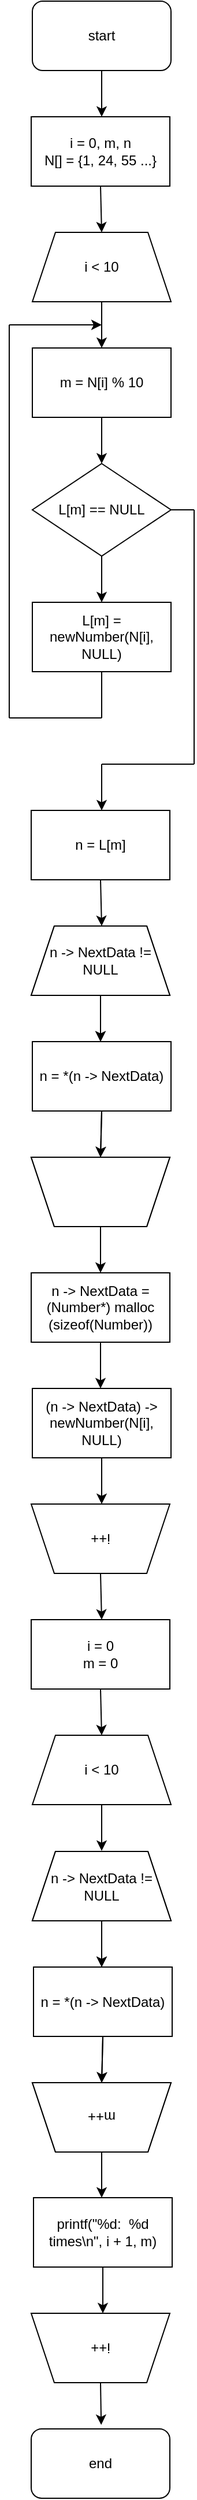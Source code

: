 <mxfile version="20.0.1" type="device"><diagram id="C5RBs43oDa-KdzZeNtuy" name="Page-1"><mxGraphModel dx="527" dy="593" grid="1" gridSize="10" guides="1" tooltips="1" connect="1" arrows="1" fold="1" page="1" pageScale="1" pageWidth="827" pageHeight="1169" math="0" shadow="0"><root><mxCell id="WIyWlLk6GJQsqaUBKTNV-0"/><mxCell id="WIyWlLk6GJQsqaUBKTNV-1" parent="WIyWlLk6GJQsqaUBKTNV-0"/><mxCell id="nlcsy1Wx8HduB6Yw27BA-4" value="start" style="rounded=1;whiteSpace=wrap;html=1;" parent="WIyWlLk6GJQsqaUBKTNV-1" vertex="1"><mxGeometry x="220" y="20" width="120" height="60" as="geometry"/></mxCell><mxCell id="nlcsy1Wx8HduB6Yw27BA-5" value="" style="endArrow=classic;html=1;rounded=0;exitX=0.5;exitY=1;exitDx=0;exitDy=0;" parent="WIyWlLk6GJQsqaUBKTNV-1" source="nlcsy1Wx8HduB6Yw27BA-4" edge="1"><mxGeometry width="50" height="50" relative="1" as="geometry"><mxPoint x="290" y="150" as="sourcePoint"/><mxPoint x="280" y="120" as="targetPoint"/></mxGeometry></mxCell><mxCell id="nlcsy1Wx8HduB6Yw27BA-7" value="i = 0, m, n&lt;br&gt;N[] = {1, 24, 55 ...}" style="rounded=0;whiteSpace=wrap;html=1;" parent="WIyWlLk6GJQsqaUBKTNV-1" vertex="1"><mxGeometry x="219" y="120" width="120" height="60" as="geometry"/></mxCell><mxCell id="nlcsy1Wx8HduB6Yw27BA-8" value="" style="endArrow=classic;html=1;rounded=0;exitX=0.5;exitY=1;exitDx=0;exitDy=0;" parent="WIyWlLk6GJQsqaUBKTNV-1" source="nlcsy1Wx8HduB6Yw27BA-7" edge="1"><mxGeometry width="50" height="50" relative="1" as="geometry"><mxPoint x="290" y="270" as="sourcePoint"/><mxPoint x="280" y="220" as="targetPoint"/></mxGeometry></mxCell><mxCell id="nlcsy1Wx8HduB6Yw27BA-9" value="i &amp;lt; 10" style="shape=trapezoid;perimeter=trapezoidPerimeter;whiteSpace=wrap;html=1;fixedSize=1;" parent="WIyWlLk6GJQsqaUBKTNV-1" vertex="1"><mxGeometry x="220" y="220" width="120" height="60" as="geometry"/></mxCell><mxCell id="nlcsy1Wx8HduB6Yw27BA-10" value="m = N[i] % 10" style="rounded=0;whiteSpace=wrap;html=1;" parent="WIyWlLk6GJQsqaUBKTNV-1" vertex="1"><mxGeometry x="220" y="320" width="120" height="60" as="geometry"/></mxCell><mxCell id="nlcsy1Wx8HduB6Yw27BA-11" value="" style="endArrow=classic;html=1;rounded=0;exitX=0.5;exitY=1;exitDx=0;exitDy=0;entryX=0.5;entryY=0;entryDx=0;entryDy=0;" parent="WIyWlLk6GJQsqaUBKTNV-1" source="nlcsy1Wx8HduB6Yw27BA-9" target="nlcsy1Wx8HduB6Yw27BA-10" edge="1"><mxGeometry width="50" height="50" relative="1" as="geometry"><mxPoint x="290" y="390" as="sourcePoint"/><mxPoint x="340" y="340" as="targetPoint"/></mxGeometry></mxCell><mxCell id="nlcsy1Wx8HduB6Yw27BA-12" value="L[m] == NULL" style="rhombus;whiteSpace=wrap;html=1;" parent="WIyWlLk6GJQsqaUBKTNV-1" vertex="1"><mxGeometry x="220" y="420" width="120" height="80" as="geometry"/></mxCell><mxCell id="nlcsy1Wx8HduB6Yw27BA-13" value="" style="endArrow=classic;html=1;rounded=0;exitX=0.5;exitY=1;exitDx=0;exitDy=0;entryX=0.5;entryY=0;entryDx=0;entryDy=0;" parent="WIyWlLk6GJQsqaUBKTNV-1" source="nlcsy1Wx8HduB6Yw27BA-10" target="nlcsy1Wx8HduB6Yw27BA-12" edge="1"><mxGeometry width="50" height="50" relative="1" as="geometry"><mxPoint x="290" y="400" as="sourcePoint"/><mxPoint x="340" y="350" as="targetPoint"/></mxGeometry></mxCell><mxCell id="nlcsy1Wx8HduB6Yw27BA-14" value="" style="endArrow=classic;html=1;rounded=0;exitX=0.5;exitY=1;exitDx=0;exitDy=0;" parent="WIyWlLk6GJQsqaUBKTNV-1" source="nlcsy1Wx8HduB6Yw27BA-12" edge="1"><mxGeometry width="50" height="50" relative="1" as="geometry"><mxPoint x="290" y="590" as="sourcePoint"/><mxPoint x="280" y="540" as="targetPoint"/></mxGeometry></mxCell><mxCell id="nlcsy1Wx8HduB6Yw27BA-15" value="&lt;font style=&quot;font-size: 12px;&quot;&gt;L[m] = &lt;font style=&quot;font-size: 12px;&quot;&gt;newNumber(N[i], NULL)&lt;/font&gt;&lt;/font&gt;" style="rounded=0;whiteSpace=wrap;html=1;" parent="WIyWlLk6GJQsqaUBKTNV-1" vertex="1"><mxGeometry x="220" y="540" width="120" height="60" as="geometry"/></mxCell><mxCell id="nlcsy1Wx8HduB6Yw27BA-17" value="" style="endArrow=none;html=1;rounded=0;fontSize=12;entryX=0.5;entryY=1;entryDx=0;entryDy=0;" parent="WIyWlLk6GJQsqaUBKTNV-1" target="nlcsy1Wx8HduB6Yw27BA-15" edge="1"><mxGeometry width="50" height="50" relative="1" as="geometry"><mxPoint x="280" y="640" as="sourcePoint"/><mxPoint x="310" y="440" as="targetPoint"/></mxGeometry></mxCell><mxCell id="nlcsy1Wx8HduB6Yw27BA-18" value="" style="endArrow=none;html=1;rounded=0;fontSize=12;" parent="WIyWlLk6GJQsqaUBKTNV-1" edge="1"><mxGeometry width="50" height="50" relative="1" as="geometry"><mxPoint x="200" y="640" as="sourcePoint"/><mxPoint x="280" y="640" as="targetPoint"/></mxGeometry></mxCell><mxCell id="nlcsy1Wx8HduB6Yw27BA-19" value="" style="endArrow=none;html=1;rounded=0;fontSize=12;" parent="WIyWlLk6GJQsqaUBKTNV-1" edge="1"><mxGeometry width="50" height="50" relative="1" as="geometry"><mxPoint x="200" y="640" as="sourcePoint"/><mxPoint x="200" y="300" as="targetPoint"/></mxGeometry></mxCell><mxCell id="nlcsy1Wx8HduB6Yw27BA-20" value="" style="endArrow=classic;html=1;rounded=0;fontSize=12;" parent="WIyWlLk6GJQsqaUBKTNV-1" edge="1"><mxGeometry width="50" height="50" relative="1" as="geometry"><mxPoint x="200" y="300" as="sourcePoint"/><mxPoint x="280" y="300" as="targetPoint"/></mxGeometry></mxCell><mxCell id="nlcsy1Wx8HduB6Yw27BA-22" value="" style="endArrow=none;html=1;rounded=0;fontSize=12;exitX=1;exitY=0.5;exitDx=0;exitDy=0;" parent="WIyWlLk6GJQsqaUBKTNV-1" source="nlcsy1Wx8HduB6Yw27BA-12" edge="1"><mxGeometry width="50" height="50" relative="1" as="geometry"><mxPoint x="320" y="550" as="sourcePoint"/><mxPoint x="360" y="460" as="targetPoint"/></mxGeometry></mxCell><mxCell id="nlcsy1Wx8HduB6Yw27BA-23" value="" style="endArrow=none;html=1;rounded=0;fontSize=12;" parent="WIyWlLk6GJQsqaUBKTNV-1" edge="1"><mxGeometry width="50" height="50" relative="1" as="geometry"><mxPoint x="360" y="680" as="sourcePoint"/><mxPoint x="360" y="460" as="targetPoint"/></mxGeometry></mxCell><mxCell id="nlcsy1Wx8HduB6Yw27BA-24" value="" style="endArrow=none;html=1;rounded=0;fontSize=12;" parent="WIyWlLk6GJQsqaUBKTNV-1" edge="1"><mxGeometry width="50" height="50" relative="1" as="geometry"><mxPoint x="280" y="680" as="sourcePoint"/><mxPoint x="360" y="680" as="targetPoint"/></mxGeometry></mxCell><mxCell id="nlcsy1Wx8HduB6Yw27BA-25" value="" style="endArrow=classic;html=1;rounded=0;fontSize=12;" parent="WIyWlLk6GJQsqaUBKTNV-1" edge="1"><mxGeometry width="50" height="50" relative="1" as="geometry"><mxPoint x="280" y="680" as="sourcePoint"/><mxPoint x="280" y="720" as="targetPoint"/></mxGeometry></mxCell><mxCell id="nlcsy1Wx8HduB6Yw27BA-26" value="n = L[m]" style="rounded=0;whiteSpace=wrap;html=1;fontSize=12;" parent="WIyWlLk6GJQsqaUBKTNV-1" vertex="1"><mxGeometry x="219" y="720" width="120" height="60" as="geometry"/></mxCell><mxCell id="nlcsy1Wx8HduB6Yw27BA-27" value="" style="endArrow=classic;html=1;rounded=0;fontSize=12;exitX=0.5;exitY=1;exitDx=0;exitDy=0;" parent="WIyWlLk6GJQsqaUBKTNV-1" source="nlcsy1Wx8HduB6Yw27BA-26" edge="1"><mxGeometry width="50" height="50" relative="1" as="geometry"><mxPoint x="290" y="850" as="sourcePoint"/><mxPoint x="280" y="820" as="targetPoint"/></mxGeometry></mxCell><mxCell id="nlcsy1Wx8HduB6Yw27BA-28" value="n -&amp;gt; NextData != NULL" style="shape=trapezoid;perimeter=trapezoidPerimeter;whiteSpace=wrap;html=1;fixedSize=1;fontSize=12;" parent="WIyWlLk6GJQsqaUBKTNV-1" vertex="1"><mxGeometry x="219" y="820" width="120" height="60" as="geometry"/></mxCell><mxCell id="nlcsy1Wx8HduB6Yw27BA-29" value="" style="endArrow=classic;html=1;rounded=0;fontSize=12;exitX=0.5;exitY=1;exitDx=0;exitDy=0;" parent="WIyWlLk6GJQsqaUBKTNV-1" source="nlcsy1Wx8HduB6Yw27BA-28" edge="1"><mxGeometry width="50" height="50" relative="1" as="geometry"><mxPoint x="290" y="860" as="sourcePoint"/><mxPoint x="279" y="920" as="targetPoint"/></mxGeometry></mxCell><mxCell id="nlcsy1Wx8HduB6Yw27BA-30" value="n = *(n -&amp;gt; NextData)" style="rounded=0;whiteSpace=wrap;html=1;fontSize=12;" parent="WIyWlLk6GJQsqaUBKTNV-1" vertex="1"><mxGeometry x="220" y="920" width="120" height="60" as="geometry"/></mxCell><mxCell id="nlcsy1Wx8HduB6Yw27BA-31" value="" style="shape=trapezoid;perimeter=trapezoidPerimeter;whiteSpace=wrap;html=1;fixedSize=1;fontSize=12;rotation=-180;" parent="WIyWlLk6GJQsqaUBKTNV-1" vertex="1"><mxGeometry x="219" y="1020" width="120" height="60" as="geometry"/></mxCell><mxCell id="nlcsy1Wx8HduB6Yw27BA-32" value="" style="endArrow=classic;html=1;rounded=0;fontSize=12;exitX=0.5;exitY=1;exitDx=0;exitDy=0;entryX=0.5;entryY=1;entryDx=0;entryDy=0;" parent="WIyWlLk6GJQsqaUBKTNV-1" source="nlcsy1Wx8HduB6Yw27BA-30" target="nlcsy1Wx8HduB6Yw27BA-31" edge="1"><mxGeometry width="50" height="50" relative="1" as="geometry"><mxPoint x="290" y="890" as="sourcePoint"/><mxPoint x="340" y="840" as="targetPoint"/></mxGeometry></mxCell><mxCell id="nlcsy1Wx8HduB6Yw27BA-33" value="" style="endArrow=classic;html=1;rounded=0;fontSize=12;exitX=0.5;exitY=0;exitDx=0;exitDy=0;" parent="WIyWlLk6GJQsqaUBKTNV-1" source="nlcsy1Wx8HduB6Yw27BA-31" edge="1"><mxGeometry width="50" height="50" relative="1" as="geometry"><mxPoint x="240" y="1050" as="sourcePoint"/><mxPoint x="279" y="1120" as="targetPoint"/></mxGeometry></mxCell><mxCell id="nlcsy1Wx8HduB6Yw27BA-34" value="n -&amp;gt; NextData = (Number*) malloc (sizeof(Number))" style="rounded=0;whiteSpace=wrap;html=1;fontSize=12;" parent="WIyWlLk6GJQsqaUBKTNV-1" vertex="1"><mxGeometry x="219" y="1120" width="120" height="60" as="geometry"/></mxCell><mxCell id="nlcsy1Wx8HduB6Yw27BA-35" value="" style="endArrow=classic;html=1;rounded=0;fontSize=12;exitX=0.5;exitY=1;exitDx=0;exitDy=0;" parent="WIyWlLk6GJQsqaUBKTNV-1" source="nlcsy1Wx8HduB6Yw27BA-34" edge="1"><mxGeometry width="50" height="50" relative="1" as="geometry"><mxPoint x="240" y="1300" as="sourcePoint"/><mxPoint x="279" y="1220" as="targetPoint"/></mxGeometry></mxCell><mxCell id="nlcsy1Wx8HduB6Yw27BA-36" value="(n -&amp;gt; NextData) -&amp;gt; newNumber(N[i], NULL)" style="rounded=0;whiteSpace=wrap;html=1;fontSize=12;" parent="WIyWlLk6GJQsqaUBKTNV-1" vertex="1"><mxGeometry x="220" y="1220" width="120" height="60" as="geometry"/></mxCell><mxCell id="nlcsy1Wx8HduB6Yw27BA-37" value="" style="endArrow=classic;html=1;rounded=0;fontSize=12;exitX=0.5;exitY=1;exitDx=0;exitDy=0;" parent="WIyWlLk6GJQsqaUBKTNV-1" source="nlcsy1Wx8HduB6Yw27BA-36" edge="1"><mxGeometry width="50" height="50" relative="1" as="geometry"><mxPoint x="160" y="1450" as="sourcePoint"/><mxPoint x="280" y="1320" as="targetPoint"/></mxGeometry></mxCell><mxCell id="nlcsy1Wx8HduB6Yw27BA-38" value="i++" style="shape=trapezoid;perimeter=trapezoidPerimeter;whiteSpace=wrap;html=1;fixedSize=1;fontSize=12;rotation=-180;" parent="WIyWlLk6GJQsqaUBKTNV-1" vertex="1"><mxGeometry x="219" y="1320" width="120" height="60" as="geometry"/></mxCell><mxCell id="nlcsy1Wx8HduB6Yw27BA-39" value="" style="endArrow=classic;html=1;rounded=0;fontSize=12;exitX=0.5;exitY=0;exitDx=0;exitDy=0;" parent="WIyWlLk6GJQsqaUBKTNV-1" source="nlcsy1Wx8HduB6Yw27BA-38" edge="1"><mxGeometry width="50" height="50" relative="1" as="geometry"><mxPoint x="230" y="1570" as="sourcePoint"/><mxPoint x="280" y="1420" as="targetPoint"/></mxGeometry></mxCell><mxCell id="nlcsy1Wx8HduB6Yw27BA-40" value="end" style="rounded=1;whiteSpace=wrap;html=1;fontSize=12;" parent="WIyWlLk6GJQsqaUBKTNV-1" vertex="1"><mxGeometry x="219" y="2120" width="120" height="60" as="geometry"/></mxCell><mxCell id="nlcsy1Wx8HduB6Yw27BA-41" value="i &amp;lt; 10" style="shape=trapezoid;perimeter=trapezoidPerimeter;whiteSpace=wrap;html=1;fixedSize=1;fontSize=12;" parent="WIyWlLk6GJQsqaUBKTNV-1" vertex="1"><mxGeometry x="220" y="1520" width="120" height="60" as="geometry"/></mxCell><mxCell id="nlcsy1Wx8HduB6Yw27BA-42" value="i = 0&lt;br&gt;m = 0" style="rounded=0;whiteSpace=wrap;html=1;fontSize=12;" parent="WIyWlLk6GJQsqaUBKTNV-1" vertex="1"><mxGeometry x="219" y="1420" width="120" height="60" as="geometry"/></mxCell><mxCell id="nlcsy1Wx8HduB6Yw27BA-43" value="" style="endArrow=classic;html=1;rounded=0;fontSize=12;exitX=0.5;exitY=1;exitDx=0;exitDy=0;entryX=0.5;entryY=0;entryDx=0;entryDy=0;" parent="WIyWlLk6GJQsqaUBKTNV-1" source="nlcsy1Wx8HduB6Yw27BA-42" target="nlcsy1Wx8HduB6Yw27BA-41" edge="1"><mxGeometry width="50" height="50" relative="1" as="geometry"><mxPoint x="160" y="1500" as="sourcePoint"/><mxPoint x="210" y="1450" as="targetPoint"/></mxGeometry></mxCell><mxCell id="nlcsy1Wx8HduB6Yw27BA-44" value="" style="endArrow=classic;html=1;rounded=0;fontSize=12;exitX=0.5;exitY=1;exitDx=0;exitDy=0;" parent="WIyWlLk6GJQsqaUBKTNV-1" source="nlcsy1Wx8HduB6Yw27BA-41" edge="1"><mxGeometry width="50" height="50" relative="1" as="geometry"><mxPoint x="240" y="1640" as="sourcePoint"/><mxPoint x="280" y="1620" as="targetPoint"/></mxGeometry></mxCell><mxCell id="nlcsy1Wx8HduB6Yw27BA-45" value="n -&amp;gt; NextData != NULL" style="shape=trapezoid;perimeter=trapezoidPerimeter;whiteSpace=wrap;html=1;fixedSize=1;fontSize=12;" parent="WIyWlLk6GJQsqaUBKTNV-1" vertex="1"><mxGeometry x="219" y="820" width="120" height="60" as="geometry"/></mxCell><mxCell id="nlcsy1Wx8HduB6Yw27BA-46" value="" style="endArrow=classic;html=1;rounded=0;fontSize=12;exitX=0.5;exitY=1;exitDx=0;exitDy=0;" parent="WIyWlLk6GJQsqaUBKTNV-1" source="nlcsy1Wx8HduB6Yw27BA-45" edge="1"><mxGeometry width="50" height="50" relative="1" as="geometry"><mxPoint x="290" y="860" as="sourcePoint"/><mxPoint x="279" y="920" as="targetPoint"/></mxGeometry></mxCell><mxCell id="nlcsy1Wx8HduB6Yw27BA-47" value="n = *(n -&amp;gt; NextData)" style="rounded=0;whiteSpace=wrap;html=1;fontSize=12;" parent="WIyWlLk6GJQsqaUBKTNV-1" vertex="1"><mxGeometry x="220" y="920" width="120" height="60" as="geometry"/></mxCell><mxCell id="nlcsy1Wx8HduB6Yw27BA-48" value="" style="shape=trapezoid;perimeter=trapezoidPerimeter;whiteSpace=wrap;html=1;fixedSize=1;fontSize=12;rotation=-180;" parent="WIyWlLk6GJQsqaUBKTNV-1" vertex="1"><mxGeometry x="219" y="1020" width="120" height="60" as="geometry"/></mxCell><mxCell id="nlcsy1Wx8HduB6Yw27BA-49" value="" style="endArrow=classic;html=1;rounded=0;fontSize=12;exitX=0.5;exitY=1;exitDx=0;exitDy=0;entryX=0.5;entryY=1;entryDx=0;entryDy=0;" parent="WIyWlLk6GJQsqaUBKTNV-1" source="nlcsy1Wx8HduB6Yw27BA-47" target="nlcsy1Wx8HduB6Yw27BA-48" edge="1"><mxGeometry width="50" height="50" relative="1" as="geometry"><mxPoint x="290" y="890" as="sourcePoint"/><mxPoint x="340" y="840" as="targetPoint"/></mxGeometry></mxCell><mxCell id="zAApVmKiNVQ7yjs7HUdN-0" value="n -&amp;gt; NextData != NULL" style="shape=trapezoid;perimeter=trapezoidPerimeter;whiteSpace=wrap;html=1;fixedSize=1;fontSize=12;" vertex="1" parent="WIyWlLk6GJQsqaUBKTNV-1"><mxGeometry x="220" y="1620.5" width="120" height="60" as="geometry"/></mxCell><mxCell id="zAApVmKiNVQ7yjs7HUdN-1" value="" style="endArrow=classic;html=1;rounded=0;fontSize=12;exitX=0.5;exitY=1;exitDx=0;exitDy=0;" edge="1" parent="WIyWlLk6GJQsqaUBKTNV-1" source="zAApVmKiNVQ7yjs7HUdN-0"><mxGeometry width="50" height="50" relative="1" as="geometry"><mxPoint x="291" y="1660.5" as="sourcePoint"/><mxPoint x="280" y="1720.5" as="targetPoint"/></mxGeometry></mxCell><mxCell id="zAApVmKiNVQ7yjs7HUdN-2" value="n = *(n -&amp;gt; NextData)" style="rounded=0;whiteSpace=wrap;html=1;fontSize=12;" vertex="1" parent="WIyWlLk6GJQsqaUBKTNV-1"><mxGeometry x="221" y="1720.5" width="120" height="60" as="geometry"/></mxCell><mxCell id="zAApVmKiNVQ7yjs7HUdN-3" value="" style="shape=trapezoid;perimeter=trapezoidPerimeter;whiteSpace=wrap;html=1;fixedSize=1;fontSize=12;rotation=-180;" vertex="1" parent="WIyWlLk6GJQsqaUBKTNV-1"><mxGeometry x="220" y="1820.5" width="120" height="60" as="geometry"/></mxCell><mxCell id="zAApVmKiNVQ7yjs7HUdN-4" value="" style="endArrow=classic;html=1;rounded=0;fontSize=12;exitX=0.5;exitY=1;exitDx=0;exitDy=0;entryX=0.5;entryY=1;entryDx=0;entryDy=0;" edge="1" parent="WIyWlLk6GJQsqaUBKTNV-1" source="zAApVmKiNVQ7yjs7HUdN-2" target="zAApVmKiNVQ7yjs7HUdN-3"><mxGeometry width="50" height="50" relative="1" as="geometry"><mxPoint x="291" y="1690.5" as="sourcePoint"/><mxPoint x="341" y="1640.5" as="targetPoint"/></mxGeometry></mxCell><mxCell id="zAApVmKiNVQ7yjs7HUdN-5" value="n -&amp;gt; NextData != NULL" style="shape=trapezoid;perimeter=trapezoidPerimeter;whiteSpace=wrap;html=1;fixedSize=1;fontSize=12;" vertex="1" parent="WIyWlLk6GJQsqaUBKTNV-1"><mxGeometry x="220" y="1620.5" width="120" height="60" as="geometry"/></mxCell><mxCell id="zAApVmKiNVQ7yjs7HUdN-6" value="" style="endArrow=classic;html=1;rounded=0;fontSize=12;exitX=0.5;exitY=1;exitDx=0;exitDy=0;" edge="1" parent="WIyWlLk6GJQsqaUBKTNV-1" source="zAApVmKiNVQ7yjs7HUdN-5"><mxGeometry width="50" height="50" relative="1" as="geometry"><mxPoint x="291" y="1660.5" as="sourcePoint"/><mxPoint x="280" y="1720.5" as="targetPoint"/></mxGeometry></mxCell><mxCell id="zAApVmKiNVQ7yjs7HUdN-7" value="n = *(n -&amp;gt; NextData)" style="rounded=0;whiteSpace=wrap;html=1;fontSize=12;" vertex="1" parent="WIyWlLk6GJQsqaUBKTNV-1"><mxGeometry x="221" y="1720.5" width="120" height="60" as="geometry"/></mxCell><mxCell id="zAApVmKiNVQ7yjs7HUdN-8" value="m++" style="shape=trapezoid;perimeter=trapezoidPerimeter;whiteSpace=wrap;html=1;fixedSize=1;fontSize=12;rotation=-180;" vertex="1" parent="WIyWlLk6GJQsqaUBKTNV-1"><mxGeometry x="220" y="1820.5" width="120" height="60" as="geometry"/></mxCell><mxCell id="zAApVmKiNVQ7yjs7HUdN-9" value="" style="endArrow=classic;html=1;rounded=0;fontSize=12;exitX=0.5;exitY=1;exitDx=0;exitDy=0;entryX=0.5;entryY=1;entryDx=0;entryDy=0;" edge="1" parent="WIyWlLk6GJQsqaUBKTNV-1" source="zAApVmKiNVQ7yjs7HUdN-7" target="zAApVmKiNVQ7yjs7HUdN-8"><mxGeometry width="50" height="50" relative="1" as="geometry"><mxPoint x="291" y="1690.5" as="sourcePoint"/><mxPoint x="341" y="1640.5" as="targetPoint"/></mxGeometry></mxCell><mxCell id="zAApVmKiNVQ7yjs7HUdN-10" value="" style="endArrow=classic;html=1;rounded=0;exitX=0.5;exitY=0;exitDx=0;exitDy=0;" edge="1" parent="WIyWlLk6GJQsqaUBKTNV-1" source="zAApVmKiNVQ7yjs7HUdN-8"><mxGeometry width="50" height="50" relative="1" as="geometry"><mxPoint x="180" y="1790" as="sourcePoint"/><mxPoint x="280" y="1920" as="targetPoint"/></mxGeometry></mxCell><mxCell id="zAApVmKiNVQ7yjs7HUdN-11" value="printf(&quot;%d:&amp;nbsp; %d times\n&quot;, i + 1, m)" style="rounded=0;whiteSpace=wrap;html=1;" vertex="1" parent="WIyWlLk6GJQsqaUBKTNV-1"><mxGeometry x="221" y="1920" width="120" height="60" as="geometry"/></mxCell><mxCell id="zAApVmKiNVQ7yjs7HUdN-12" value="" style="endArrow=classic;html=1;rounded=0;exitX=0.5;exitY=1;exitDx=0;exitDy=0;" edge="1" parent="WIyWlLk6GJQsqaUBKTNV-1" source="zAApVmKiNVQ7yjs7HUdN-11"><mxGeometry width="50" height="50" relative="1" as="geometry"><mxPoint x="190" y="1930" as="sourcePoint"/><mxPoint x="281" y="2020" as="targetPoint"/></mxGeometry></mxCell><mxCell id="zAApVmKiNVQ7yjs7HUdN-13" value="i++" style="shape=trapezoid;perimeter=trapezoidPerimeter;whiteSpace=wrap;html=1;fixedSize=1;rotation=-180;" vertex="1" parent="WIyWlLk6GJQsqaUBKTNV-1"><mxGeometry x="219" y="2020" width="120" height="60" as="geometry"/></mxCell><mxCell id="zAApVmKiNVQ7yjs7HUdN-14" value="" style="endArrow=classic;html=1;rounded=0;exitX=0.5;exitY=0;exitDx=0;exitDy=0;entryX=0.505;entryY=-0.058;entryDx=0;entryDy=0;entryPerimeter=0;" edge="1" parent="WIyWlLk6GJQsqaUBKTNV-1" source="zAApVmKiNVQ7yjs7HUdN-13" target="nlcsy1Wx8HduB6Yw27BA-40"><mxGeometry width="50" height="50" relative="1" as="geometry"><mxPoint x="300" y="2100" as="sourcePoint"/><mxPoint x="350" y="2050" as="targetPoint"/></mxGeometry></mxCell></root></mxGraphModel></diagram></mxfile>